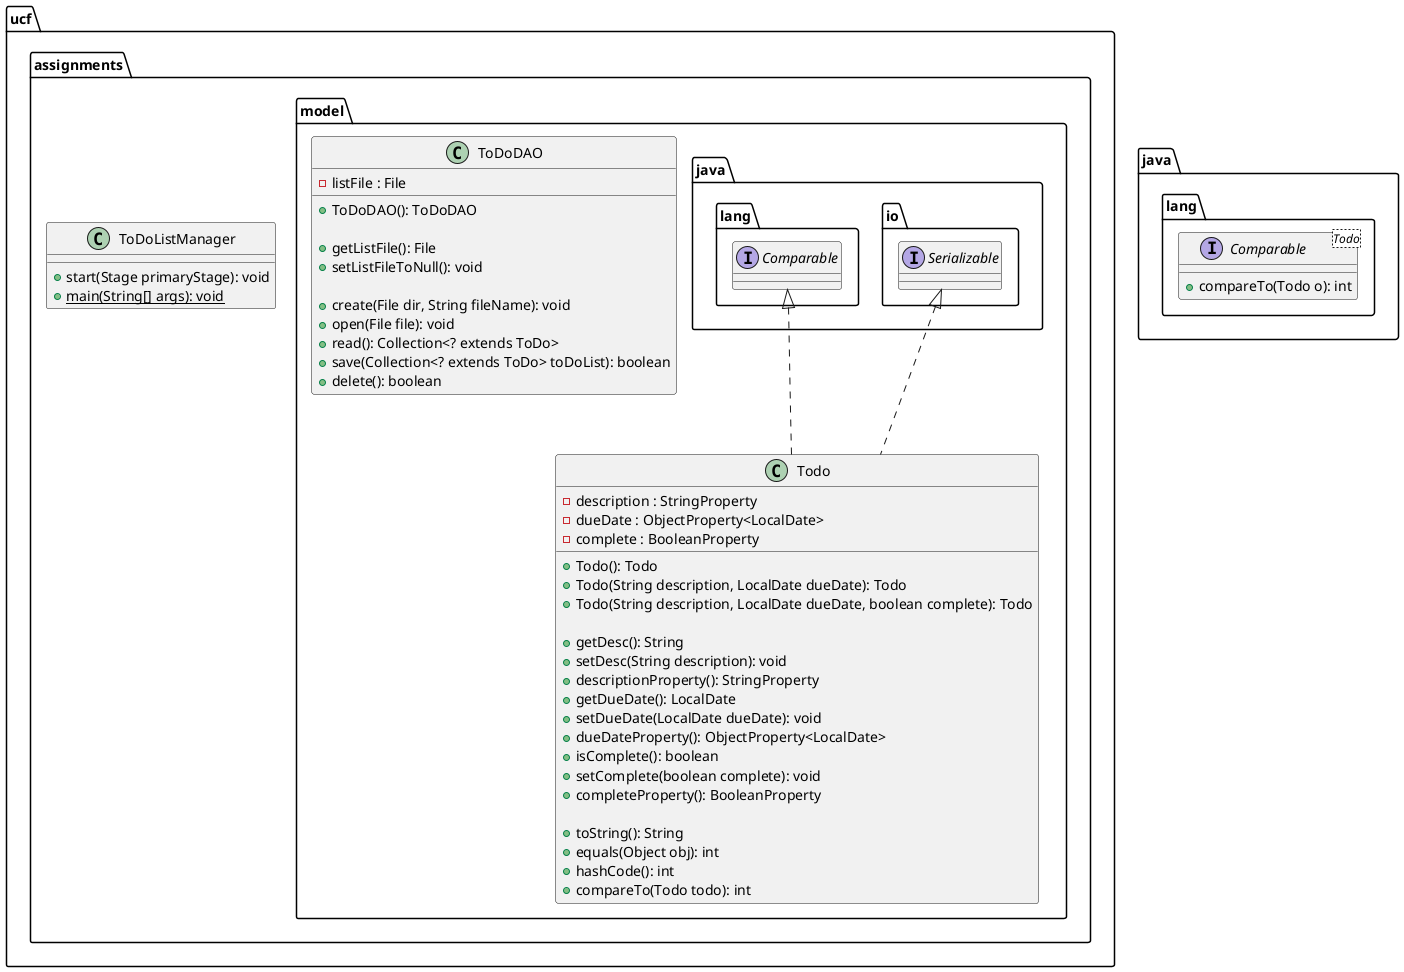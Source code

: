 @startuml

package ucf.assignments {

    package model {
        class Todo implements java.io.Serializable, java.lang.Comparable{
            - description : StringProperty
            - dueDate : ObjectProperty<LocalDate>
            - complete : BooleanProperty

            + Todo(): Todo
            + Todo(String description, LocalDate dueDate): Todo
            + Todo(String description, LocalDate dueDate, boolean complete): Todo

            + getDesc(): String
            + setDesc(String description): void
            + descriptionProperty(): StringProperty
            + getDueDate(): LocalDate
            + setDueDate(LocalDate dueDate): void
            + dueDateProperty(): ObjectProperty<LocalDate>
            + isComplete(): boolean
            + setComplete(boolean complete): void
            + completeProperty(): BooleanProperty

            + toString(): String
            + equals(Object obj): int
            + hashCode(): int
            + compareTo(Todo todo): int
        }

        class ToDoDAO {
            - listFile : File

            + ToDoDAO(): ToDoDAO

            + getListFile(): File
            + setListFileToNull(): void

            + create(File dir, String fileName): void
            + open(File file): void
            + read(): Collection<? extends ToDo>
            + save(Collection<? extends ToDo> toDoList): boolean
            + delete(): boolean
        }
    }


    class ToDoListManager {
        + start(Stage primaryStage): void
        + {static} main(String[] args): void
    }

}


package java.lang {
    interface Comparable<Todo>{
        + compareTo(Todo o): int
    }
}



@enduml